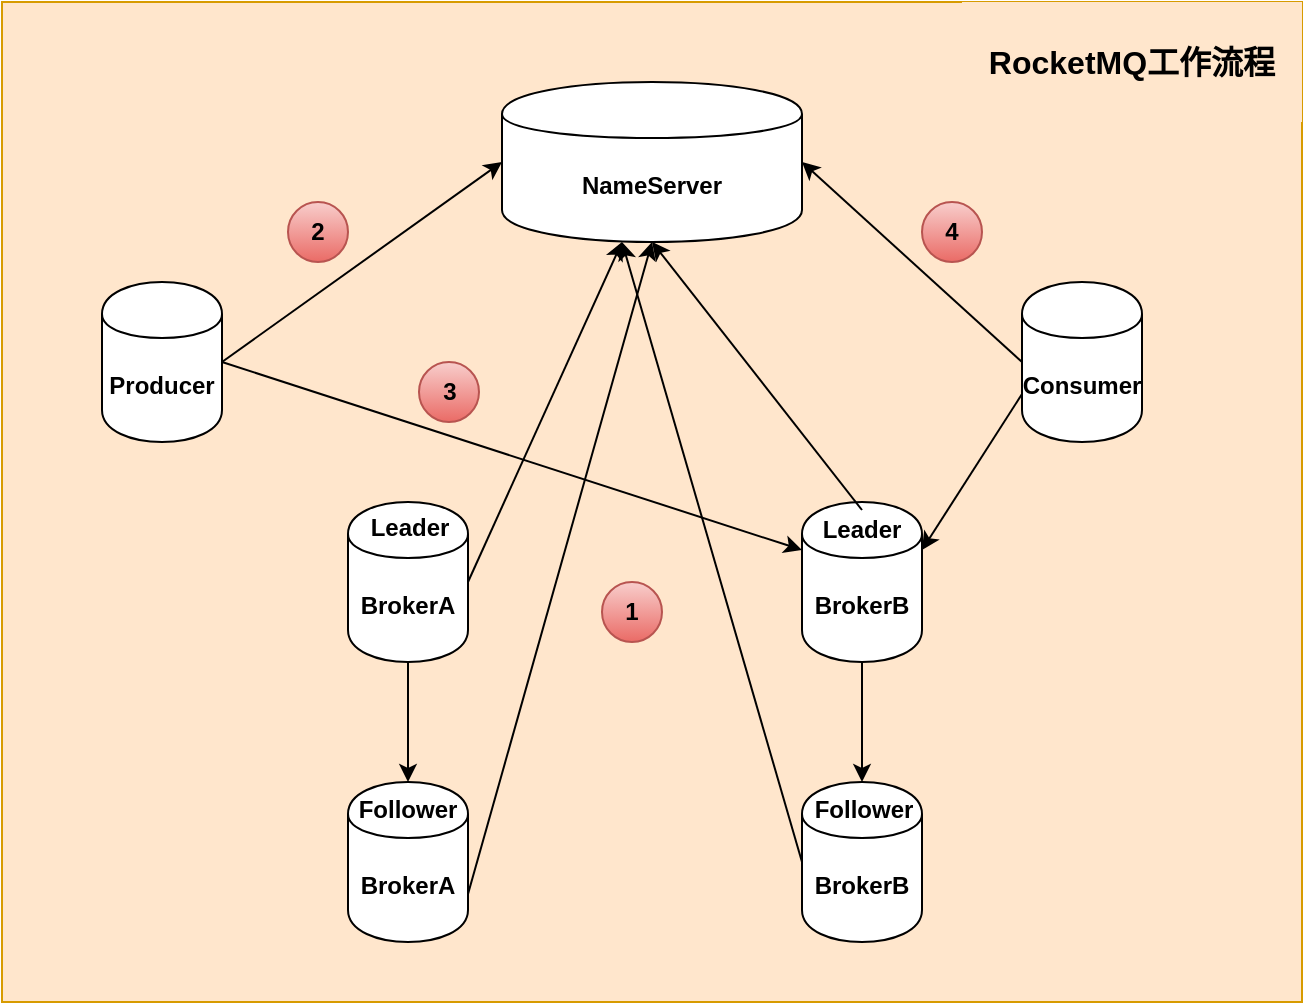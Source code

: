 <mxfile version="12.2.2" type="device" pages="1"><diagram id="GncrZ8n95WUayNPSP4Ln" name="Page-1"><mxGraphModel dx="1185" dy="693" grid="1" gridSize="10" guides="1" tooltips="1" connect="1" arrows="1" fold="1" page="1" pageScale="1" pageWidth="827" pageHeight="1169" math="0" shadow="0"><root><mxCell id="0"/><mxCell id="1" parent="0"/><mxCell id="SU-Nl4w2C_xlnQID5jFH-26" value="" style="rounded=0;whiteSpace=wrap;html=1;fontStyle=1;fillColor=#ffe6cc;strokeColor=#d79b00;" vertex="1" parent="1"><mxGeometry x="210" y="180" width="650" height="500" as="geometry"/></mxCell><mxCell id="SU-Nl4w2C_xlnQID5jFH-1" value="NameServer" style="shape=cylinder;whiteSpace=wrap;html=1;boundedLbl=1;backgroundOutline=1;fontStyle=1" vertex="1" parent="1"><mxGeometry x="460" y="220" width="150" height="80" as="geometry"/></mxCell><mxCell id="SU-Nl4w2C_xlnQID5jFH-4" style="rounded=0;orthogonalLoop=1;jettySize=auto;html=1;exitX=1;exitY=0.5;exitDx=0;exitDy=0;entryX=0;entryY=0.5;entryDx=0;entryDy=0;fontStyle=1" edge="1" parent="1" source="SU-Nl4w2C_xlnQID5jFH-2" target="SU-Nl4w2C_xlnQID5jFH-1"><mxGeometry relative="1" as="geometry"/></mxCell><mxCell id="SU-Nl4w2C_xlnQID5jFH-21" style="edgeStyle=none;rounded=0;orthogonalLoop=1;jettySize=auto;html=1;exitX=1;exitY=0.5;exitDx=0;exitDy=0;entryX=0;entryY=0.3;entryDx=0;entryDy=0;fontStyle=1" edge="1" parent="1" source="SU-Nl4w2C_xlnQID5jFH-2" target="SU-Nl4w2C_xlnQID5jFH-9"><mxGeometry relative="1" as="geometry"/></mxCell><mxCell id="SU-Nl4w2C_xlnQID5jFH-2" value="Producer" style="shape=cylinder;whiteSpace=wrap;html=1;boundedLbl=1;backgroundOutline=1;fontStyle=1" vertex="1" parent="1"><mxGeometry x="260" y="320" width="60" height="80" as="geometry"/></mxCell><mxCell id="SU-Nl4w2C_xlnQID5jFH-5" style="edgeStyle=none;rounded=0;orthogonalLoop=1;jettySize=auto;html=1;exitX=0;exitY=0.5;exitDx=0;exitDy=0;entryX=1;entryY=0.5;entryDx=0;entryDy=0;fontStyle=1" edge="1" parent="1" source="SU-Nl4w2C_xlnQID5jFH-3" target="SU-Nl4w2C_xlnQID5jFH-1"><mxGeometry relative="1" as="geometry"/></mxCell><mxCell id="SU-Nl4w2C_xlnQID5jFH-23" style="edgeStyle=none;rounded=0;orthogonalLoop=1;jettySize=auto;html=1;exitX=0;exitY=0.7;exitDx=0;exitDy=0;entryX=1;entryY=0.3;entryDx=0;entryDy=0;fontStyle=1" edge="1" parent="1" source="SU-Nl4w2C_xlnQID5jFH-3" target="SU-Nl4w2C_xlnQID5jFH-9"><mxGeometry relative="1" as="geometry"/></mxCell><mxCell id="SU-Nl4w2C_xlnQID5jFH-3" value="Consumer" style="shape=cylinder;whiteSpace=wrap;html=1;boundedLbl=1;backgroundOutline=1;fontStyle=1" vertex="1" parent="1"><mxGeometry x="720" y="320" width="60" height="80" as="geometry"/></mxCell><mxCell id="SU-Nl4w2C_xlnQID5jFH-17" style="edgeStyle=none;rounded=0;orthogonalLoop=1;jettySize=auto;html=1;exitX=1;exitY=0.7;exitDx=0;exitDy=0;entryX=0.5;entryY=1;entryDx=0;entryDy=0;fontStyle=1" edge="1" parent="1" source="SU-Nl4w2C_xlnQID5jFH-7" target="SU-Nl4w2C_xlnQID5jFH-1"><mxGeometry relative="1" as="geometry"/></mxCell><mxCell id="SU-Nl4w2C_xlnQID5jFH-7" value="BrokerA" style="shape=cylinder;whiteSpace=wrap;html=1;boundedLbl=1;backgroundOutline=1;fontStyle=1" vertex="1" parent="1"><mxGeometry x="383" y="570" width="60" height="80" as="geometry"/></mxCell><mxCell id="SU-Nl4w2C_xlnQID5jFH-15" style="edgeStyle=none;rounded=0;orthogonalLoop=1;jettySize=auto;html=1;exitX=0.5;exitY=1;exitDx=0;exitDy=0;fontStyle=1" edge="1" parent="1" source="SU-Nl4w2C_xlnQID5jFH-8" target="SU-Nl4w2C_xlnQID5jFH-7"><mxGeometry relative="1" as="geometry"/></mxCell><mxCell id="SU-Nl4w2C_xlnQID5jFH-18" style="edgeStyle=none;rounded=0;orthogonalLoop=1;jettySize=auto;html=1;exitX=1;exitY=0.5;exitDx=0;exitDy=0;fontStyle=1" edge="1" parent="1" source="SU-Nl4w2C_xlnQID5jFH-8"><mxGeometry relative="1" as="geometry"><mxPoint x="520" y="300" as="targetPoint"/></mxGeometry></mxCell><mxCell id="SU-Nl4w2C_xlnQID5jFH-8" value="BrokerA" style="shape=cylinder;whiteSpace=wrap;html=1;boundedLbl=1;backgroundOutline=1;fontStyle=1" vertex="1" parent="1"><mxGeometry x="383" y="430" width="60" height="80" as="geometry"/></mxCell><mxCell id="SU-Nl4w2C_xlnQID5jFH-25" style="edgeStyle=none;rounded=0;orthogonalLoop=1;jettySize=auto;html=1;exitX=0.5;exitY=1;exitDx=0;exitDy=0;entryX=0.5;entryY=0;entryDx=0;entryDy=0;fontStyle=1" edge="1" parent="1" source="SU-Nl4w2C_xlnQID5jFH-9" target="SU-Nl4w2C_xlnQID5jFH-10"><mxGeometry relative="1" as="geometry"/></mxCell><mxCell id="SU-Nl4w2C_xlnQID5jFH-9" value="BrokerB" style="shape=cylinder;whiteSpace=wrap;html=1;boundedLbl=1;backgroundOutline=1;fontStyle=1" vertex="1" parent="1"><mxGeometry x="610" y="430" width="60" height="80" as="geometry"/></mxCell><mxCell id="SU-Nl4w2C_xlnQID5jFH-20" style="edgeStyle=none;rounded=0;orthogonalLoop=1;jettySize=auto;html=1;exitX=0;exitY=0.5;exitDx=0;exitDy=0;fontStyle=1" edge="1" parent="1" source="SU-Nl4w2C_xlnQID5jFH-10"><mxGeometry relative="1" as="geometry"><mxPoint x="520" y="300" as="targetPoint"/></mxGeometry></mxCell><mxCell id="SU-Nl4w2C_xlnQID5jFH-10" value="BrokerB" style="shape=cylinder;whiteSpace=wrap;html=1;boundedLbl=1;backgroundOutline=1;fontStyle=1" vertex="1" parent="1"><mxGeometry x="610" y="570" width="60" height="80" as="geometry"/></mxCell><mxCell id="SU-Nl4w2C_xlnQID5jFH-19" style="edgeStyle=none;rounded=0;orthogonalLoop=1;jettySize=auto;html=1;exitX=0.5;exitY=0;exitDx=0;exitDy=0;entryX=0.5;entryY=1;entryDx=0;entryDy=0;fontStyle=1" edge="1" parent="1" source="SU-Nl4w2C_xlnQID5jFH-11" target="SU-Nl4w2C_xlnQID5jFH-1"><mxGeometry relative="1" as="geometry"/></mxCell><mxCell id="SU-Nl4w2C_xlnQID5jFH-11" value="Leader" style="text;html=1;strokeColor=none;fillColor=none;align=center;verticalAlign=middle;whiteSpace=wrap;rounded=0;fontStyle=1" vertex="1" parent="1"><mxGeometry x="620" y="434" width="40" height="20" as="geometry"/></mxCell><mxCell id="SU-Nl4w2C_xlnQID5jFH-12" value="Follower" style="text;html=1;strokeColor=none;fillColor=none;align=center;verticalAlign=middle;whiteSpace=wrap;rounded=0;fontStyle=1" vertex="1" parent="1"><mxGeometry x="621" y="574" width="40" height="20" as="geometry"/></mxCell><mxCell id="SU-Nl4w2C_xlnQID5jFH-13" value="Leader" style="text;html=1;strokeColor=none;fillColor=none;align=center;verticalAlign=middle;whiteSpace=wrap;rounded=0;fontStyle=1" vertex="1" parent="1"><mxGeometry x="393.5" y="433" width="40" height="20" as="geometry"/></mxCell><mxCell id="SU-Nl4w2C_xlnQID5jFH-14" value="Follower" style="text;html=1;strokeColor=none;fillColor=none;align=center;verticalAlign=middle;whiteSpace=wrap;rounded=0;fontStyle=1" vertex="1" parent="1"><mxGeometry x="393" y="574" width="40" height="20" as="geometry"/></mxCell><mxCell id="SU-Nl4w2C_xlnQID5jFH-27" value="&lt;span&gt;&lt;font style=&quot;font-size: 16px&quot;&gt;RocketMQ工作流程&lt;/font&gt;&lt;/span&gt;" style="rounded=0;whiteSpace=wrap;html=1;fillColor=#ffe6cc;strokeColor=none;fontStyle=1" vertex="1" parent="1"><mxGeometry x="690" y="180" width="170" height="60" as="geometry"/></mxCell><mxCell id="SU-Nl4w2C_xlnQID5jFH-28" value="1" style="ellipse;whiteSpace=wrap;html=1;aspect=fixed;fontStyle=1;fillColor=#f8cecc;strokeColor=#b85450;gradientColor=#ea6b66;" vertex="1" parent="1"><mxGeometry x="510" y="470" width="30" height="30" as="geometry"/></mxCell><mxCell id="SU-Nl4w2C_xlnQID5jFH-30" value="3" style="ellipse;whiteSpace=wrap;html=1;aspect=fixed;fontStyle=1;fillColor=#f8cecc;strokeColor=#b85450;gradientColor=#ea6b66;" vertex="1" parent="1"><mxGeometry x="418.5" y="360" width="30" height="30" as="geometry"/></mxCell><mxCell id="SU-Nl4w2C_xlnQID5jFH-31" value="2" style="ellipse;whiteSpace=wrap;html=1;aspect=fixed;fontStyle=1;fillColor=#f8cecc;strokeColor=#b85450;gradientColor=#ea6b66;" vertex="1" parent="1"><mxGeometry x="353" y="280" width="30" height="30" as="geometry"/></mxCell><mxCell id="SU-Nl4w2C_xlnQID5jFH-32" value="4" style="ellipse;whiteSpace=wrap;html=1;aspect=fixed;fontStyle=1;fillColor=#f8cecc;strokeColor=#b85450;gradientColor=#ea6b66;" vertex="1" parent="1"><mxGeometry x="670" y="280" width="30" height="30" as="geometry"/></mxCell></root></mxGraphModel></diagram></mxfile>